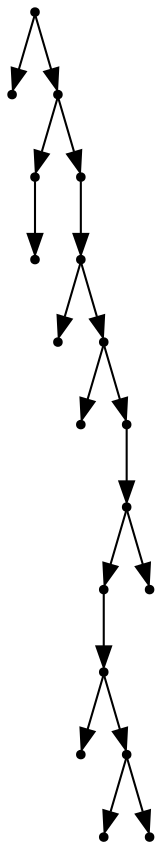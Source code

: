 digraph {
  18 [shape=point];
  0 [shape=point];
  17 [shape=point];
  2 [shape=point];
  1 [shape=point];
  16 [shape=point];
  15 [shape=point];
  3 [shape=point];
  14 [shape=point];
  4 [shape=point];
  13 [shape=point];
  12 [shape=point];
  10 [shape=point];
  9 [shape=point];
  5 [shape=point];
  8 [shape=point];
  6 [shape=point];
  7 [shape=point];
  11 [shape=point];
18 -> 0;
18 -> 17;
17 -> 2;
2 -> 1;
17 -> 16;
16 -> 15;
15 -> 3;
15 -> 14;
14 -> 4;
14 -> 13;
13 -> 12;
12 -> 10;
10 -> 9;
9 -> 5;
9 -> 8;
8 -> 6;
8 -> 7;
12 -> 11;
}
